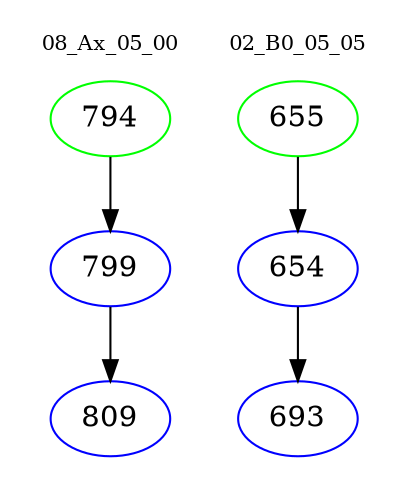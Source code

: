 digraph{
subgraph cluster_0 {
color = white
label = "08_Ax_05_00";
fontsize=10;
T0_794 [label="794", color="green"]
T0_794 -> T0_799 [color="black"]
T0_799 [label="799", color="blue"]
T0_799 -> T0_809 [color="black"]
T0_809 [label="809", color="blue"]
}
subgraph cluster_1 {
color = white
label = "02_B0_05_05";
fontsize=10;
T1_655 [label="655", color="green"]
T1_655 -> T1_654 [color="black"]
T1_654 [label="654", color="blue"]
T1_654 -> T1_693 [color="black"]
T1_693 [label="693", color="blue"]
}
}
